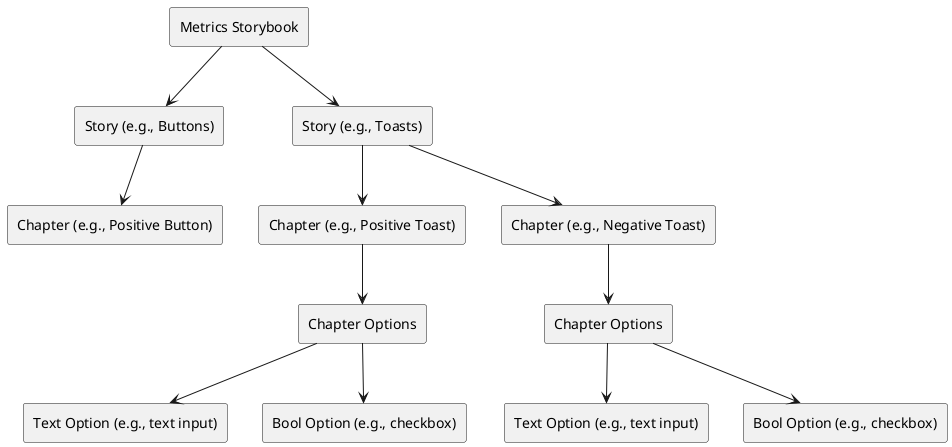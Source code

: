 @startuml metrics_storybook_architecture_components_diagram

skinparam componentStyle rectangle

component "Metrics Storybook" as MS

component "Story (e.g., Buttons)" as ButtonsStory
component "Chapter (e.g., Positive Button)" as PositiveButtonChapter

component "Story (e.g., Toasts)" as ToastsStory
component "Chapter (e.g., Positive Toast)" as PositiveToastChapter
component "Chapter Options" as PositiveToastChapterOptions
component "Text Option (e.g., text input)" as FirstPositiveToastChapterTextOption
component "Bool Option (e.g., checkbox)" as SecondPositiveToastChapterBoolOption
component "Chapter (e.g., Negative Toast)" as NegativeToastChapter
component "Chapter Options" as NegativeToastChapterOptions
component "Text Option (e.g., text input)" as FirstNegativeToastChapterTextOption
component "Bool Option (e.g., checkbox)" as SecondNegativeToastChapterBoolOption

MS -down-> ButtonsStory
MS -down-> ToastsStory

ButtonsStory -down-> PositiveButtonChapter

ToastsStory -down-> PositiveToastChapter
PositiveToastChapter -down-> PositiveToastChapterOptions
PositiveToastChapterOptions -down-> FirstPositiveToastChapterTextOption
PositiveToastChapterOptions -down-> SecondPositiveToastChapterBoolOption

ToastsStory -down-> NegativeToastChapter
NegativeToastChapter -down-> NegativeToastChapterOptions
NegativeToastChapterOptions -down-> FirstNegativeToastChapterTextOption
NegativeToastChapterOptions -down-> SecondNegativeToastChapterBoolOption

@enduml
